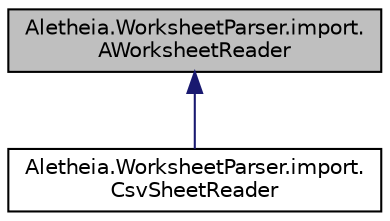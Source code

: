 digraph "Aletheia.WorksheetParser.import.AWorksheetReader"
{
  edge [fontname="Helvetica",fontsize="10",labelfontname="Helvetica",labelfontsize="10"];
  node [fontname="Helvetica",fontsize="10",shape=record];
  Node0 [label="Aletheia.WorksheetParser.import.\lAWorksheetReader",height=0.2,width=0.4,color="black", fillcolor="grey75", style="filled", fontcolor="black"];
  Node0 -> Node1 [dir="back",color="midnightblue",fontsize="10",style="solid",fontname="Helvetica"];
  Node1 [label="Aletheia.WorksheetParser.import.\lCsvSheetReader",height=0.2,width=0.4,color="black", fillcolor="white", style="filled",URL="$class_aletheia_1_1_worksheet_parser_1_1import_1_1_csv_sheet_reader.html",tooltip="CsvSheetReader is inherited from AWorksheetReader It implements the abstract methods defined in the b..."];
}
